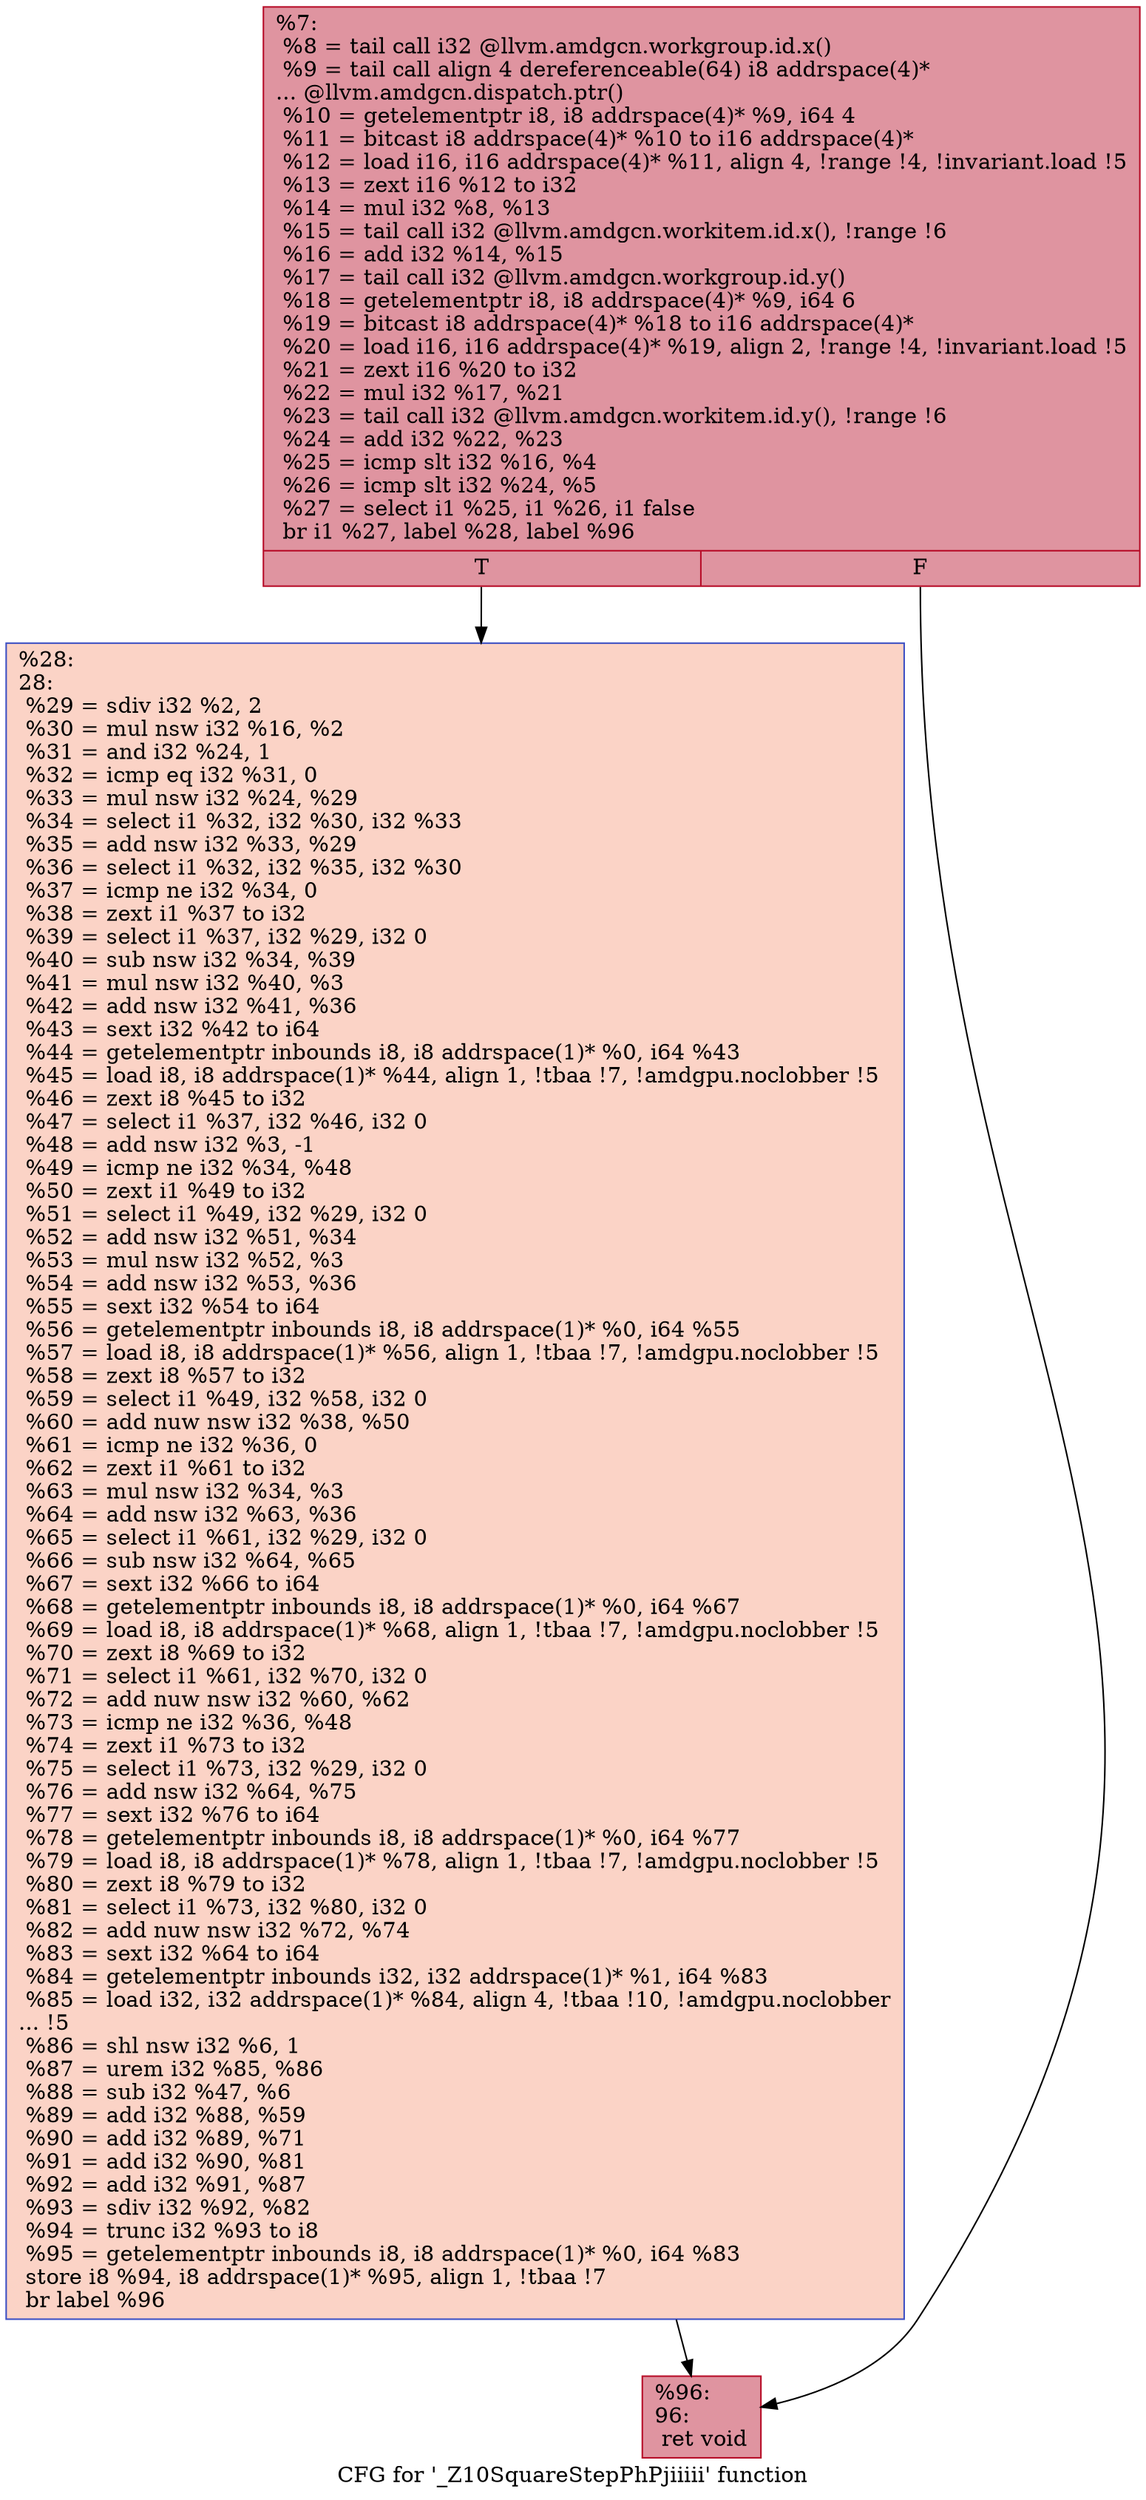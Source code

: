 digraph "CFG for '_Z10SquareStepPhPjiiiii' function" {
	label="CFG for '_Z10SquareStepPhPjiiiii' function";

	Node0x52fbc50 [shape=record,color="#b70d28ff", style=filled, fillcolor="#b70d2870",label="{%7:\l  %8 = tail call i32 @llvm.amdgcn.workgroup.id.x()\l  %9 = tail call align 4 dereferenceable(64) i8 addrspace(4)*\l... @llvm.amdgcn.dispatch.ptr()\l  %10 = getelementptr i8, i8 addrspace(4)* %9, i64 4\l  %11 = bitcast i8 addrspace(4)* %10 to i16 addrspace(4)*\l  %12 = load i16, i16 addrspace(4)* %11, align 4, !range !4, !invariant.load !5\l  %13 = zext i16 %12 to i32\l  %14 = mul i32 %8, %13\l  %15 = tail call i32 @llvm.amdgcn.workitem.id.x(), !range !6\l  %16 = add i32 %14, %15\l  %17 = tail call i32 @llvm.amdgcn.workgroup.id.y()\l  %18 = getelementptr i8, i8 addrspace(4)* %9, i64 6\l  %19 = bitcast i8 addrspace(4)* %18 to i16 addrspace(4)*\l  %20 = load i16, i16 addrspace(4)* %19, align 2, !range !4, !invariant.load !5\l  %21 = zext i16 %20 to i32\l  %22 = mul i32 %17, %21\l  %23 = tail call i32 @llvm.amdgcn.workitem.id.y(), !range !6\l  %24 = add i32 %22, %23\l  %25 = icmp slt i32 %16, %4\l  %26 = icmp slt i32 %24, %5\l  %27 = select i1 %25, i1 %26, i1 false\l  br i1 %27, label %28, label %96\l|{<s0>T|<s1>F}}"];
	Node0x52fbc50:s0 -> Node0x52ff6a0;
	Node0x52fbc50:s1 -> Node0x52ff730;
	Node0x52ff6a0 [shape=record,color="#3d50c3ff", style=filled, fillcolor="#f59c7d70",label="{%28:\l28:                                               \l  %29 = sdiv i32 %2, 2\l  %30 = mul nsw i32 %16, %2\l  %31 = and i32 %24, 1\l  %32 = icmp eq i32 %31, 0\l  %33 = mul nsw i32 %24, %29\l  %34 = select i1 %32, i32 %30, i32 %33\l  %35 = add nsw i32 %33, %29\l  %36 = select i1 %32, i32 %35, i32 %30\l  %37 = icmp ne i32 %34, 0\l  %38 = zext i1 %37 to i32\l  %39 = select i1 %37, i32 %29, i32 0\l  %40 = sub nsw i32 %34, %39\l  %41 = mul nsw i32 %40, %3\l  %42 = add nsw i32 %41, %36\l  %43 = sext i32 %42 to i64\l  %44 = getelementptr inbounds i8, i8 addrspace(1)* %0, i64 %43\l  %45 = load i8, i8 addrspace(1)* %44, align 1, !tbaa !7, !amdgpu.noclobber !5\l  %46 = zext i8 %45 to i32\l  %47 = select i1 %37, i32 %46, i32 0\l  %48 = add nsw i32 %3, -1\l  %49 = icmp ne i32 %34, %48\l  %50 = zext i1 %49 to i32\l  %51 = select i1 %49, i32 %29, i32 0\l  %52 = add nsw i32 %51, %34\l  %53 = mul nsw i32 %52, %3\l  %54 = add nsw i32 %53, %36\l  %55 = sext i32 %54 to i64\l  %56 = getelementptr inbounds i8, i8 addrspace(1)* %0, i64 %55\l  %57 = load i8, i8 addrspace(1)* %56, align 1, !tbaa !7, !amdgpu.noclobber !5\l  %58 = zext i8 %57 to i32\l  %59 = select i1 %49, i32 %58, i32 0\l  %60 = add nuw nsw i32 %38, %50\l  %61 = icmp ne i32 %36, 0\l  %62 = zext i1 %61 to i32\l  %63 = mul nsw i32 %34, %3\l  %64 = add nsw i32 %63, %36\l  %65 = select i1 %61, i32 %29, i32 0\l  %66 = sub nsw i32 %64, %65\l  %67 = sext i32 %66 to i64\l  %68 = getelementptr inbounds i8, i8 addrspace(1)* %0, i64 %67\l  %69 = load i8, i8 addrspace(1)* %68, align 1, !tbaa !7, !amdgpu.noclobber !5\l  %70 = zext i8 %69 to i32\l  %71 = select i1 %61, i32 %70, i32 0\l  %72 = add nuw nsw i32 %60, %62\l  %73 = icmp ne i32 %36, %48\l  %74 = zext i1 %73 to i32\l  %75 = select i1 %73, i32 %29, i32 0\l  %76 = add nsw i32 %64, %75\l  %77 = sext i32 %76 to i64\l  %78 = getelementptr inbounds i8, i8 addrspace(1)* %0, i64 %77\l  %79 = load i8, i8 addrspace(1)* %78, align 1, !tbaa !7, !amdgpu.noclobber !5\l  %80 = zext i8 %79 to i32\l  %81 = select i1 %73, i32 %80, i32 0\l  %82 = add nuw nsw i32 %72, %74\l  %83 = sext i32 %64 to i64\l  %84 = getelementptr inbounds i32, i32 addrspace(1)* %1, i64 %83\l  %85 = load i32, i32 addrspace(1)* %84, align 4, !tbaa !10, !amdgpu.noclobber\l... !5\l  %86 = shl nsw i32 %6, 1\l  %87 = urem i32 %85, %86\l  %88 = sub i32 %47, %6\l  %89 = add i32 %88, %59\l  %90 = add i32 %89, %71\l  %91 = add i32 %90, %81\l  %92 = add i32 %91, %87\l  %93 = sdiv i32 %92, %82\l  %94 = trunc i32 %93 to i8\l  %95 = getelementptr inbounds i8, i8 addrspace(1)* %0, i64 %83\l  store i8 %94, i8 addrspace(1)* %95, align 1, !tbaa !7\l  br label %96\l}"];
	Node0x52ff6a0 -> Node0x52ff730;
	Node0x52ff730 [shape=record,color="#b70d28ff", style=filled, fillcolor="#b70d2870",label="{%96:\l96:                                               \l  ret void\l}"];
}
